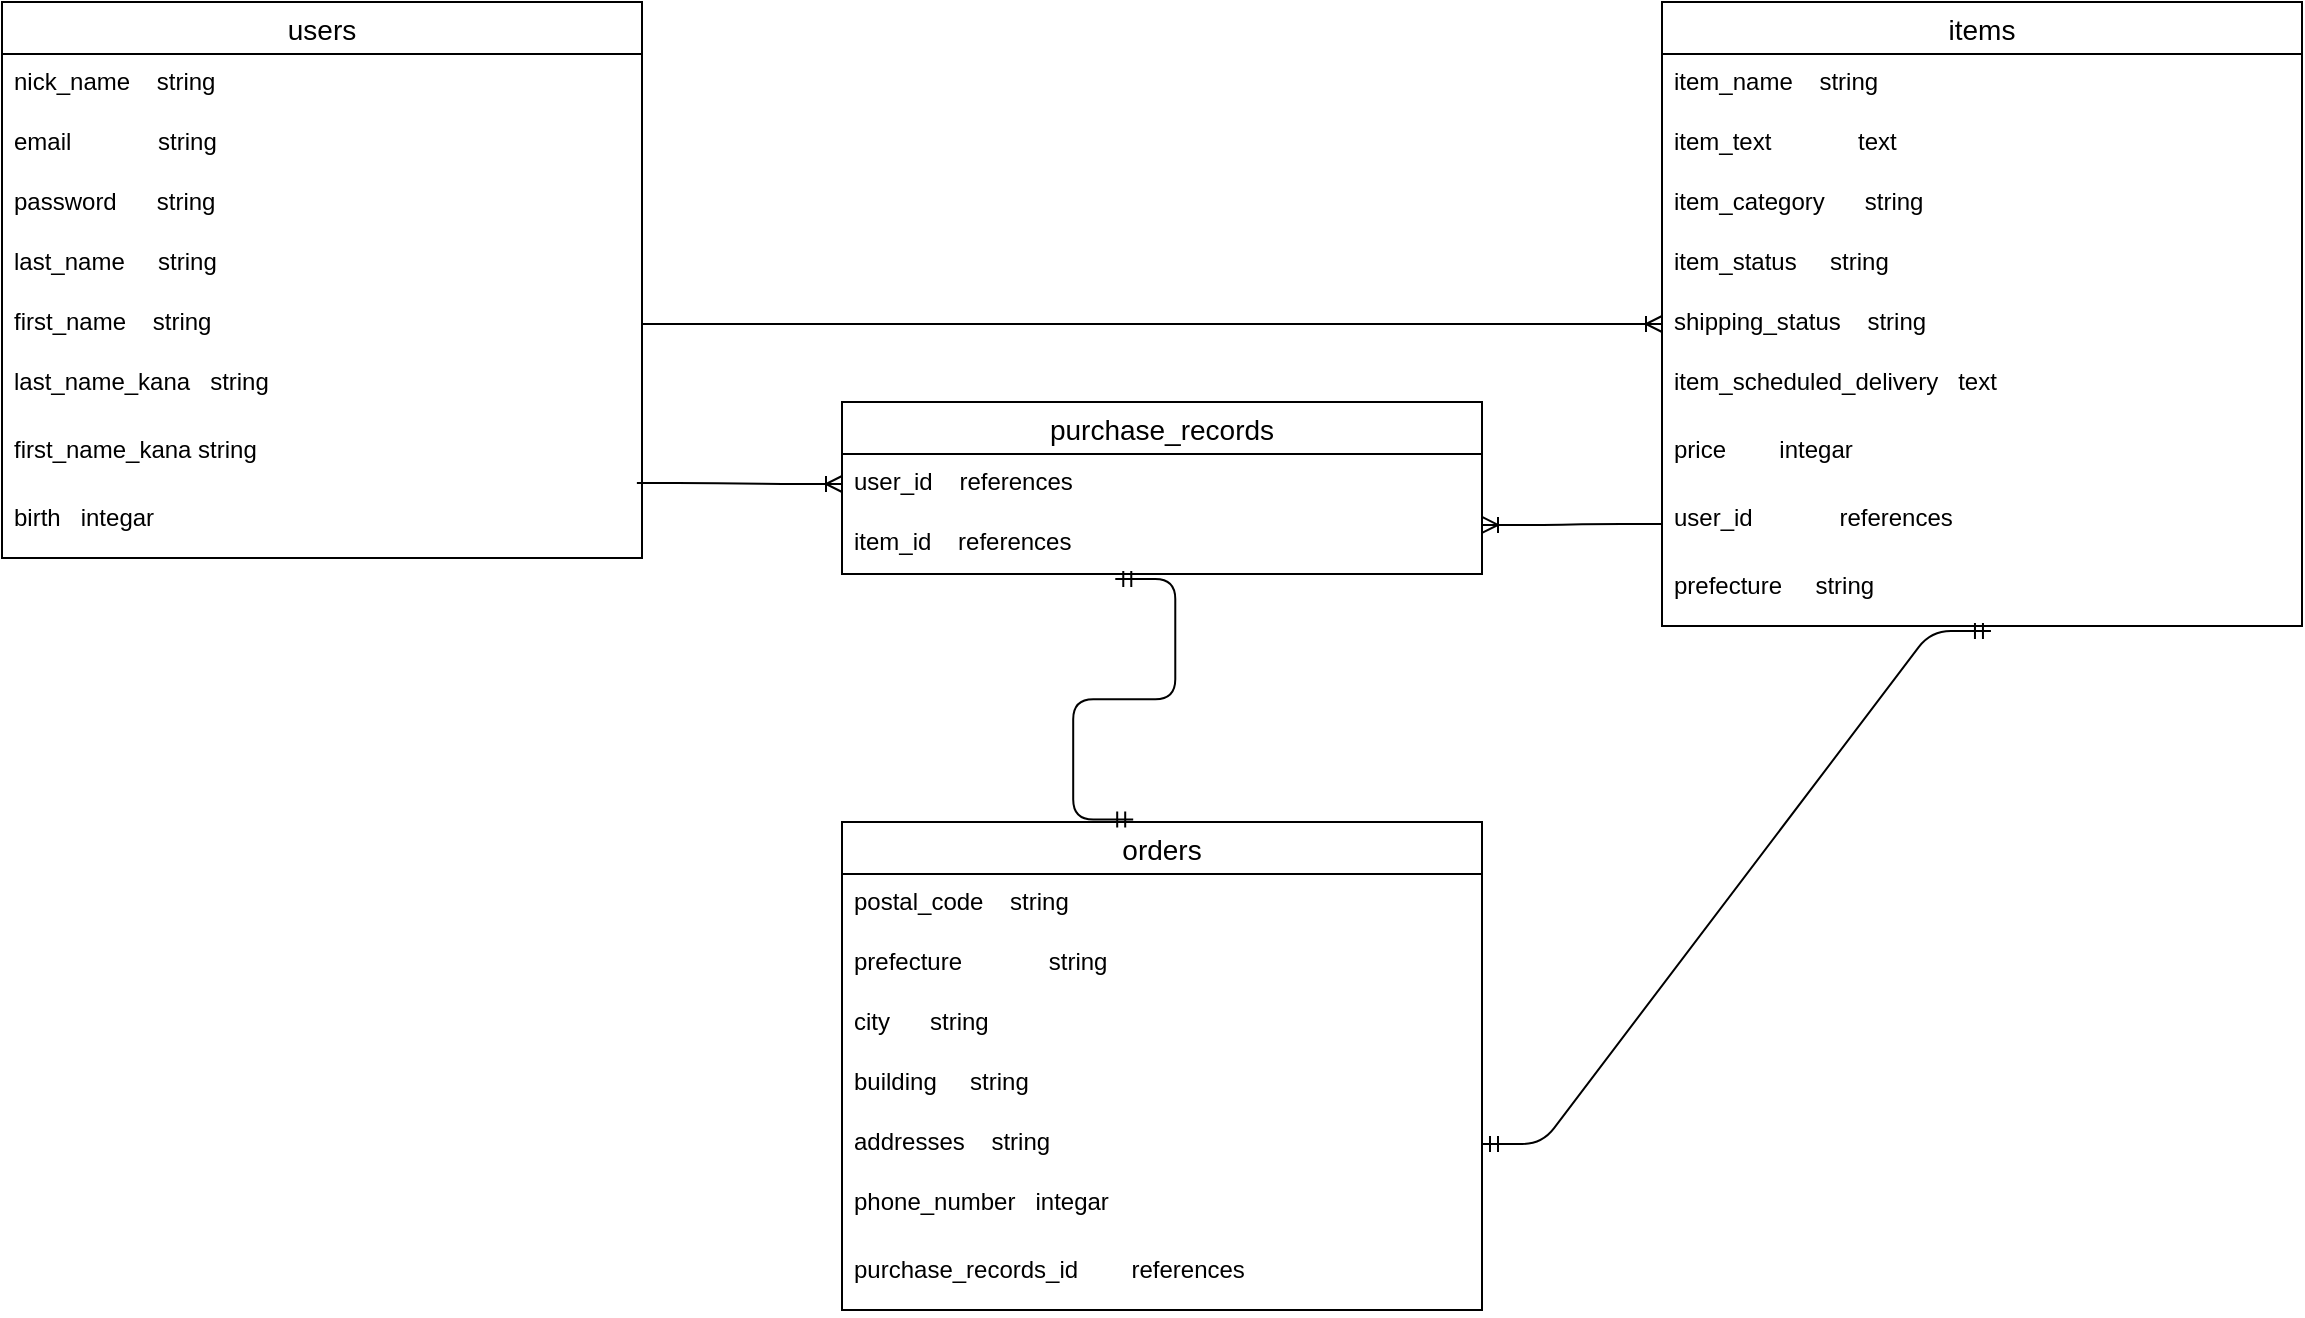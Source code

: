<mxfile>
    <diagram id="U8npnwZgFbSSCSt4ws53" name="ページ1">
        <mxGraphModel dx="1305" dy="860" grid="1" gridSize="10" guides="1" tooltips="1" connect="1" arrows="1" fold="1" page="1" pageScale="1" pageWidth="827" pageHeight="1169" math="0" shadow="0">
            <root>
                <mxCell id="0"/>
                <mxCell id="1" parent="0"/>
                <object label="users" last_name_kana="string" first_name_kana="" id="2">
                    <mxCell style="swimlane;fontStyle=0;childLayout=stackLayout;horizontal=1;startSize=26;horizontalStack=0;resizeParent=1;resizeParentMax=0;resizeLast=0;collapsible=1;marginBottom=0;align=center;fontSize=14;" parent="1" vertex="1">
                        <mxGeometry x="80" y="80" width="320" height="278" as="geometry">
                            <mxRectangle x="180" y="20" width="70" height="26" as="alternateBounds"/>
                        </mxGeometry>
                    </mxCell>
                </object>
                <mxCell id="5" value="nick_name    string" style="text;strokeColor=none;fillColor=none;spacingLeft=4;spacingRight=4;overflow=hidden;rotatable=0;points=[[0,0.5],[1,0.5]];portConstraint=eastwest;fontSize=12;" parent="2" vertex="1">
                    <mxGeometry y="26" width="320" height="30" as="geometry"/>
                </mxCell>
                <mxCell id="3" value="email             string" style="text;strokeColor=none;fillColor=none;spacingLeft=4;spacingRight=4;overflow=hidden;rotatable=0;points=[[0,0.5],[1,0.5]];portConstraint=eastwest;fontSize=12;" parent="2" vertex="1">
                    <mxGeometry y="56" width="320" height="30" as="geometry"/>
                </mxCell>
                <mxCell id="4" value="password      string" style="text;strokeColor=none;fillColor=none;spacingLeft=4;spacingRight=4;overflow=hidden;rotatable=0;points=[[0,0.5],[1,0.5]];portConstraint=eastwest;fontSize=12;" parent="2" vertex="1">
                    <mxGeometry y="86" width="320" height="30" as="geometry"/>
                </mxCell>
                <mxCell id="6" value="last_name     string" style="text;strokeColor=none;fillColor=none;spacingLeft=4;spacingRight=4;overflow=hidden;rotatable=0;points=[[0,0.5],[1,0.5]];portConstraint=eastwest;fontSize=12;" parent="2" vertex="1">
                    <mxGeometry y="116" width="320" height="30" as="geometry"/>
                </mxCell>
                <mxCell id="7" value="first_name    string" style="text;strokeColor=none;fillColor=none;spacingLeft=4;spacingRight=4;overflow=hidden;rotatable=0;points=[[0,0.5],[1,0.5]];portConstraint=eastwest;fontSize=12;" parent="2" vertex="1">
                    <mxGeometry y="146" width="320" height="30" as="geometry"/>
                </mxCell>
                <mxCell id="8" value="last_name_kana   string" style="text;strokeColor=none;fillColor=none;spacingLeft=4;spacingRight=4;overflow=hidden;rotatable=0;points=[[0,0.5],[1,0.5]];portConstraint=eastwest;fontSize=12;" parent="2" vertex="1">
                    <mxGeometry y="176" width="320" height="34" as="geometry"/>
                </mxCell>
                <mxCell id="36" value="first_name_kana string" style="text;strokeColor=none;fillColor=none;spacingLeft=4;spacingRight=4;overflow=hidden;rotatable=0;points=[[0,0.5],[1,0.5]];portConstraint=eastwest;fontSize=12;" parent="2" vertex="1">
                    <mxGeometry y="210" width="320" height="34" as="geometry"/>
                </mxCell>
                <mxCell id="37" value="birth   integar" style="text;strokeColor=none;fillColor=none;spacingLeft=4;spacingRight=4;overflow=hidden;rotatable=0;points=[[0,0.5],[1,0.5]];portConstraint=eastwest;fontSize=12;" parent="2" vertex="1">
                    <mxGeometry y="244" width="320" height="34" as="geometry"/>
                </mxCell>
                <mxCell id="17" value="items" style="swimlane;fontStyle=0;childLayout=stackLayout;horizontal=1;startSize=26;horizontalStack=0;resizeParent=1;resizeParentMax=0;resizeLast=0;collapsible=1;marginBottom=0;align=center;fontSize=14;" parent="1" vertex="1">
                    <mxGeometry x="910" y="80" width="320" height="312" as="geometry"/>
                </mxCell>
                <mxCell id="18" value="item_name    string" style="text;strokeColor=none;fillColor=none;spacingLeft=4;spacingRight=4;overflow=hidden;rotatable=0;points=[[0,0.5],[1,0.5]];portConstraint=eastwest;fontSize=12;" parent="17" vertex="1">
                    <mxGeometry y="26" width="320" height="30" as="geometry"/>
                </mxCell>
                <mxCell id="19" value="item_text             text" style="text;strokeColor=none;fillColor=none;spacingLeft=4;spacingRight=4;overflow=hidden;rotatable=0;points=[[0,0.5],[1,0.5]];portConstraint=eastwest;fontSize=12;" parent="17" vertex="1">
                    <mxGeometry y="56" width="320" height="30" as="geometry"/>
                </mxCell>
                <mxCell id="20" value="item_category      string" style="text;strokeColor=none;fillColor=none;spacingLeft=4;spacingRight=4;overflow=hidden;rotatable=0;points=[[0,0.5],[1,0.5]];portConstraint=eastwest;fontSize=12;" parent="17" vertex="1">
                    <mxGeometry y="86" width="320" height="30" as="geometry"/>
                </mxCell>
                <mxCell id="21" value="item_status     string" style="text;strokeColor=none;fillColor=none;spacingLeft=4;spacingRight=4;overflow=hidden;rotatable=0;points=[[0,0.5],[1,0.5]];portConstraint=eastwest;fontSize=12;" parent="17" vertex="1">
                    <mxGeometry y="116" width="320" height="30" as="geometry"/>
                </mxCell>
                <mxCell id="22" value="shipping_status    string" style="text;strokeColor=none;fillColor=none;spacingLeft=4;spacingRight=4;overflow=hidden;rotatable=0;points=[[0,0.5],[1,0.5]];portConstraint=eastwest;fontSize=12;" parent="17" vertex="1">
                    <mxGeometry y="146" width="320" height="30" as="geometry"/>
                </mxCell>
                <mxCell id="23" value="item_scheduled_delivery   text" style="text;strokeColor=none;fillColor=none;spacingLeft=4;spacingRight=4;overflow=hidden;rotatable=0;points=[[0,0.5],[1,0.5]];portConstraint=eastwest;fontSize=12;" parent="17" vertex="1">
                    <mxGeometry y="176" width="320" height="34" as="geometry"/>
                </mxCell>
                <mxCell id="38" value="price        integar" style="text;strokeColor=none;fillColor=none;spacingLeft=4;spacingRight=4;overflow=hidden;rotatable=0;points=[[0,0.5],[1,0.5]];portConstraint=eastwest;fontSize=12;" parent="17" vertex="1">
                    <mxGeometry y="210" width="320" height="34" as="geometry"/>
                </mxCell>
                <mxCell id="39" value="user_id             references" style="text;strokeColor=none;fillColor=none;spacingLeft=4;spacingRight=4;overflow=hidden;rotatable=0;points=[[0,0.5],[1,0.5]];portConstraint=eastwest;fontSize=12;" parent="17" vertex="1">
                    <mxGeometry y="244" width="320" height="34" as="geometry"/>
                </mxCell>
                <mxCell id="75" value="prefecture     string" style="text;strokeColor=none;fillColor=none;spacingLeft=4;spacingRight=4;overflow=hidden;rotatable=0;points=[[0,0.5],[1,0.5]];portConstraint=eastwest;fontSize=12;" parent="17" vertex="1">
                    <mxGeometry y="278" width="320" height="34" as="geometry"/>
                </mxCell>
                <object label="orders" last_name_kana="string" first_name_kana="" id="40">
                    <mxCell style="swimlane;fontStyle=0;childLayout=stackLayout;horizontal=1;startSize=26;horizontalStack=0;resizeParent=1;resizeParentMax=0;resizeLast=0;collapsible=1;marginBottom=0;align=center;fontSize=14;" parent="1" vertex="1">
                        <mxGeometry x="500" y="490" width="320" height="244" as="geometry">
                            <mxRectangle x="180" y="20" width="70" height="26" as="alternateBounds"/>
                        </mxGeometry>
                    </mxCell>
                </object>
                <mxCell id="41" value="postal_code    string" style="text;strokeColor=none;fillColor=none;spacingLeft=4;spacingRight=4;overflow=hidden;rotatable=0;points=[[0,0.5],[1,0.5]];portConstraint=eastwest;fontSize=12;" parent="40" vertex="1">
                    <mxGeometry y="26" width="320" height="30" as="geometry"/>
                </mxCell>
                <mxCell id="42" value="prefecture             string" style="text;strokeColor=none;fillColor=none;spacingLeft=4;spacingRight=4;overflow=hidden;rotatable=0;points=[[0,0.5],[1,0.5]];portConstraint=eastwest;fontSize=12;" parent="40" vertex="1">
                    <mxGeometry y="56" width="320" height="30" as="geometry"/>
                </mxCell>
                <mxCell id="43" value="city      string" style="text;strokeColor=none;fillColor=none;spacingLeft=4;spacingRight=4;overflow=hidden;rotatable=0;points=[[0,0.5],[1,0.5]];portConstraint=eastwest;fontSize=12;" parent="40" vertex="1">
                    <mxGeometry y="86" width="320" height="30" as="geometry"/>
                </mxCell>
                <mxCell id="44" value="building     string" style="text;strokeColor=none;fillColor=none;spacingLeft=4;spacingRight=4;overflow=hidden;rotatable=0;points=[[0,0.5],[1,0.5]];portConstraint=eastwest;fontSize=12;" parent="40" vertex="1">
                    <mxGeometry y="116" width="320" height="30" as="geometry"/>
                </mxCell>
                <mxCell id="45" value="addresses    string" style="text;strokeColor=none;fillColor=none;spacingLeft=4;spacingRight=4;overflow=hidden;rotatable=0;points=[[0,0.5],[1,0.5]];portConstraint=eastwest;fontSize=12;" parent="40" vertex="1">
                    <mxGeometry y="146" width="320" height="30" as="geometry"/>
                </mxCell>
                <mxCell id="46" value="phone_number   integar" style="text;strokeColor=none;fillColor=none;spacingLeft=4;spacingRight=4;overflow=hidden;rotatable=0;points=[[0,0.5],[1,0.5]];portConstraint=eastwest;fontSize=12;" parent="40" vertex="1">
                    <mxGeometry y="176" width="320" height="34" as="geometry"/>
                </mxCell>
                <mxCell id="67" value="purchase_records_id        references" style="text;strokeColor=none;fillColor=none;spacingLeft=4;spacingRight=4;overflow=hidden;rotatable=0;points=[[0,0.5],[1,0.5]];portConstraint=eastwest;fontSize=12;" parent="40" vertex="1">
                    <mxGeometry y="210" width="320" height="34" as="geometry"/>
                </mxCell>
                <object label="purchase_records" last_name_kana="string" first_name_kana="" id="49">
                    <mxCell style="swimlane;fontStyle=0;childLayout=stackLayout;horizontal=1;startSize=26;horizontalStack=0;resizeParent=1;resizeParentMax=0;resizeLast=0;collapsible=1;marginBottom=0;align=center;fontSize=14;" parent="1" vertex="1">
                        <mxGeometry x="500" y="280" width="320" height="86" as="geometry">
                            <mxRectangle x="180" y="20" width="70" height="26" as="alternateBounds"/>
                        </mxGeometry>
                    </mxCell>
                </object>
                <mxCell id="50" value="user_id    references" style="text;strokeColor=none;fillColor=none;spacingLeft=4;spacingRight=4;overflow=hidden;rotatable=0;points=[[0,0.5],[1,0.5]];portConstraint=eastwest;fontSize=12;" parent="49" vertex="1">
                    <mxGeometry y="26" width="320" height="30" as="geometry"/>
                </mxCell>
                <mxCell id="51" value="item_id    references" style="text;strokeColor=none;fillColor=none;spacingLeft=4;spacingRight=4;overflow=hidden;rotatable=0;points=[[0,0.5],[1,0.5]];portConstraint=eastwest;fontSize=12;" parent="49" vertex="1">
                    <mxGeometry y="56" width="320" height="30" as="geometry"/>
                </mxCell>
                <mxCell id="64" value="" style="edgeStyle=entityRelationEdgeStyle;fontSize=12;html=1;endArrow=ERoneToMany;exitX=1;exitY=0.5;exitDx=0;exitDy=0;entryX=0;entryY=0.5;entryDx=0;entryDy=0;" parent="1" source="7" target="22" edge="1">
                    <mxGeometry width="100" height="100" relative="1" as="geometry">
                        <mxPoint x="490" y="450" as="sourcePoint"/>
                        <mxPoint x="590" y="350" as="targetPoint"/>
                    </mxGeometry>
                </mxCell>
                <mxCell id="70" value="" style="edgeStyle=entityRelationEdgeStyle;fontSize=12;html=1;endArrow=ERoneToMany;exitX=0;exitY=0.5;exitDx=0;exitDy=0;entryX=1;entryY=0.183;entryDx=0;entryDy=0;entryPerimeter=0;" parent="1" source="39" target="51" edge="1">
                    <mxGeometry width="100" height="100" relative="1" as="geometry">
                        <mxPoint x="170" y="310" as="sourcePoint"/>
                        <mxPoint x="270" y="210" as="targetPoint"/>
                    </mxGeometry>
                </mxCell>
                <mxCell id="71" value="" style="edgeStyle=entityRelationEdgeStyle;fontSize=12;html=1;endArrow=ERmandOne;startArrow=ERmandOne;exitX=1;exitY=0.5;exitDx=0;exitDy=0;entryX=0.514;entryY=1.074;entryDx=0;entryDy=0;entryPerimeter=0;" parent="1" source="45" target="75" edge="1">
                    <mxGeometry width="100" height="100" relative="1" as="geometry">
                        <mxPoint x="710" y="469" as="sourcePoint"/>
                        <mxPoint x="710" y="430" as="targetPoint"/>
                    </mxGeometry>
                </mxCell>
                <mxCell id="73" value="" style="edgeStyle=entityRelationEdgeStyle;fontSize=12;html=1;endArrow=ERmandOne;startArrow=ERmandOne;exitX=0.427;exitY=1.083;exitDx=0;exitDy=0;entryX=0.455;entryY=-0.005;entryDx=0;entryDy=0;entryPerimeter=0;exitPerimeter=0;" parent="1" source="51" target="40" edge="1">
                    <mxGeometry width="100" height="100" relative="1" as="geometry">
                        <mxPoint x="870" y="630.01" as="sourcePoint"/>
                        <mxPoint x="1131.52" y="400.002" as="targetPoint"/>
                    </mxGeometry>
                </mxCell>
                <mxCell id="74" value="" style="edgeStyle=entityRelationEdgeStyle;fontSize=12;html=1;endArrow=ERoneToMany;exitX=0.992;exitY=-0.103;exitDx=0;exitDy=0;entryX=0;entryY=0.5;entryDx=0;entryDy=0;exitPerimeter=0;" parent="1" source="37" target="50" edge="1">
                    <mxGeometry width="100" height="100" relative="1" as="geometry">
                        <mxPoint x="459" y="430" as="sourcePoint"/>
                        <mxPoint x="369" y="430.49" as="targetPoint"/>
                    </mxGeometry>
                </mxCell>
            </root>
        </mxGraphModel>
    </diagram>
</mxfile>